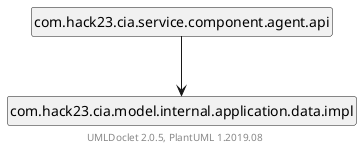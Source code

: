 @startuml
    set namespaceSeparator none
    hide circle
    hide empty fields
    hide empty methods

    com.hack23.cia.service.component.agent.api --> com.hack23.cia.model.internal.application.data.impl

    ' Package links
    class "com.hack23.cia.service.component.agent.api" [[com/hack23/cia/service/component/agent/api/package-summary.html]] {
    }

    center footer UMLDoclet 2.0.5, PlantUML 1.2019.08
@enduml
